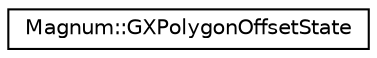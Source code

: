 digraph "圖形化之類別階層"
{
  edge [fontname="Helvetica",fontsize="10",labelfontname="Helvetica",labelfontsize="10"];
  node [fontname="Helvetica",fontsize="10",shape=record];
  rankdir="LR";
  Node1 [label="Magnum::GXPolygonOffsetState",height=0.2,width=0.4,color="black", fillcolor="white", style="filled",URL="$class_magnum_1_1_g_x_polygon_offset_state.html"];
}
